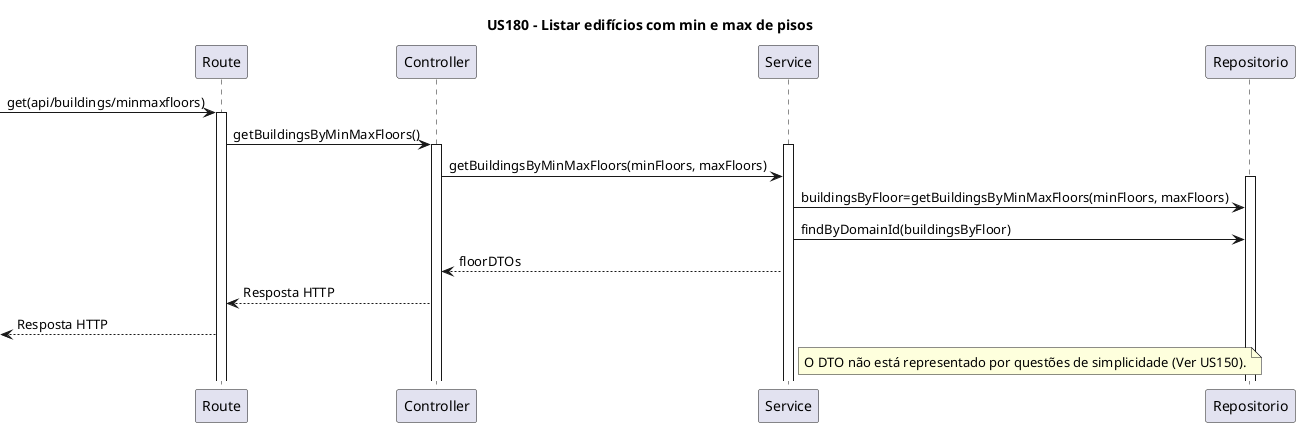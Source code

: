 @startuml
title US180 - Listar edifícios com min e max de pisos

participant "Route" as Route
participant "Controller" as Controller
participant "Service" as Service
participant "Repositorio" as Repositorio

 -> Route : get(api/buildings/minmaxfloors)
activate Route
Route -> Controller : getBuildingsByMinMaxFloors()
activate Controller
activate Service
Controller -> Service: getBuildingsByMinMaxFloors(minFloors, maxFloors)
activate Repositorio
Service -> Repositorio : buildingsByFloor=getBuildingsByMinMaxFloors(minFloors, maxFloors)
Service -> Repositorio : findByDomainId(buildingsByFloor)

Service --> Controller : floorDTOs
Controller--> Route : Resposta HTTP
<-- Route : Resposta HTTP

note right of Service
O DTO não está representado por questões de simplicidade (Ver US150).
end note
@enduml
